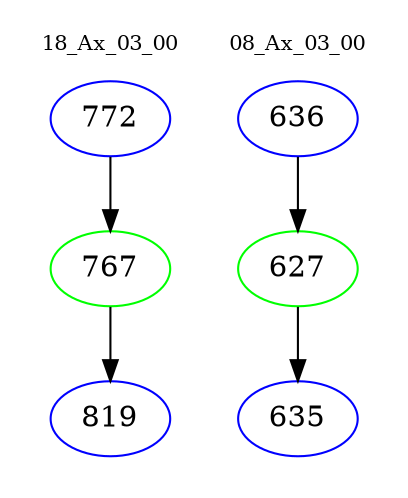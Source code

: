 digraph{
subgraph cluster_0 {
color = white
label = "18_Ax_03_00";
fontsize=10;
T0_772 [label="772", color="blue"]
T0_772 -> T0_767 [color="black"]
T0_767 [label="767", color="green"]
T0_767 -> T0_819 [color="black"]
T0_819 [label="819", color="blue"]
}
subgraph cluster_1 {
color = white
label = "08_Ax_03_00";
fontsize=10;
T1_636 [label="636", color="blue"]
T1_636 -> T1_627 [color="black"]
T1_627 [label="627", color="green"]
T1_627 -> T1_635 [color="black"]
T1_635 [label="635", color="blue"]
}
}
